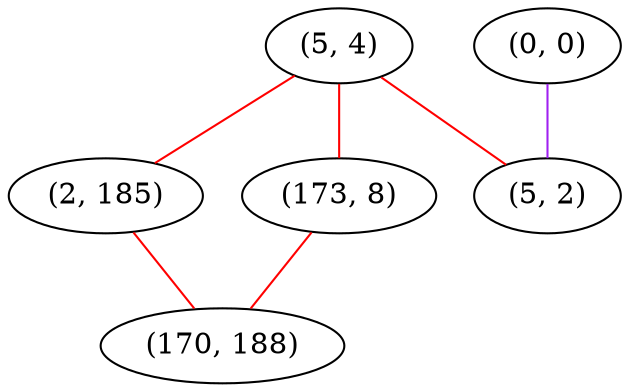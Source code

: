 graph "" {
"(5, 4)";
"(0, 0)";
"(2, 185)";
"(173, 8)";
"(5, 2)";
"(170, 188)";
"(5, 4)" -- "(5, 2)"  [color=red, key=0, weight=1];
"(5, 4)" -- "(173, 8)"  [color=red, key=0, weight=1];
"(5, 4)" -- "(2, 185)"  [color=red, key=0, weight=1];
"(0, 0)" -- "(5, 2)"  [color=purple, key=0, weight=4];
"(2, 185)" -- "(170, 188)"  [color=red, key=0, weight=1];
"(173, 8)" -- "(170, 188)"  [color=red, key=0, weight=1];
}
